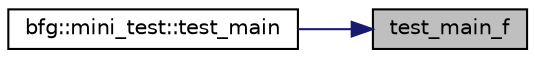 digraph "test_main_f"
{
 // INTERACTIVE_SVG=YES
 // LATEX_PDF_SIZE
  edge [fontname="Helvetica",fontsize="10",labelfontname="Helvetica",labelfontsize="10"];
  node [fontname="Helvetica",fontsize="10",shape=record];
  rankdir="RL";
  Node1 [label="test_main_f",height=0.2,width=0.4,color="black", fillcolor="grey75", style="filled", fontcolor="black",tooltip=" "];
  Node1 -> Node2 [dir="back",color="midnightblue",fontsize="10",style="solid",fontname="Helvetica"];
  Node2 [label="bfg::mini_test::test_main",height=0.2,width=0.4,color="black", fillcolor="white", style="filled",URL="$namespacebfg_1_1mini__test.html#a1c637d3e4ee1dcc284279eecaf4d6ed1",tooltip=" "];
}
